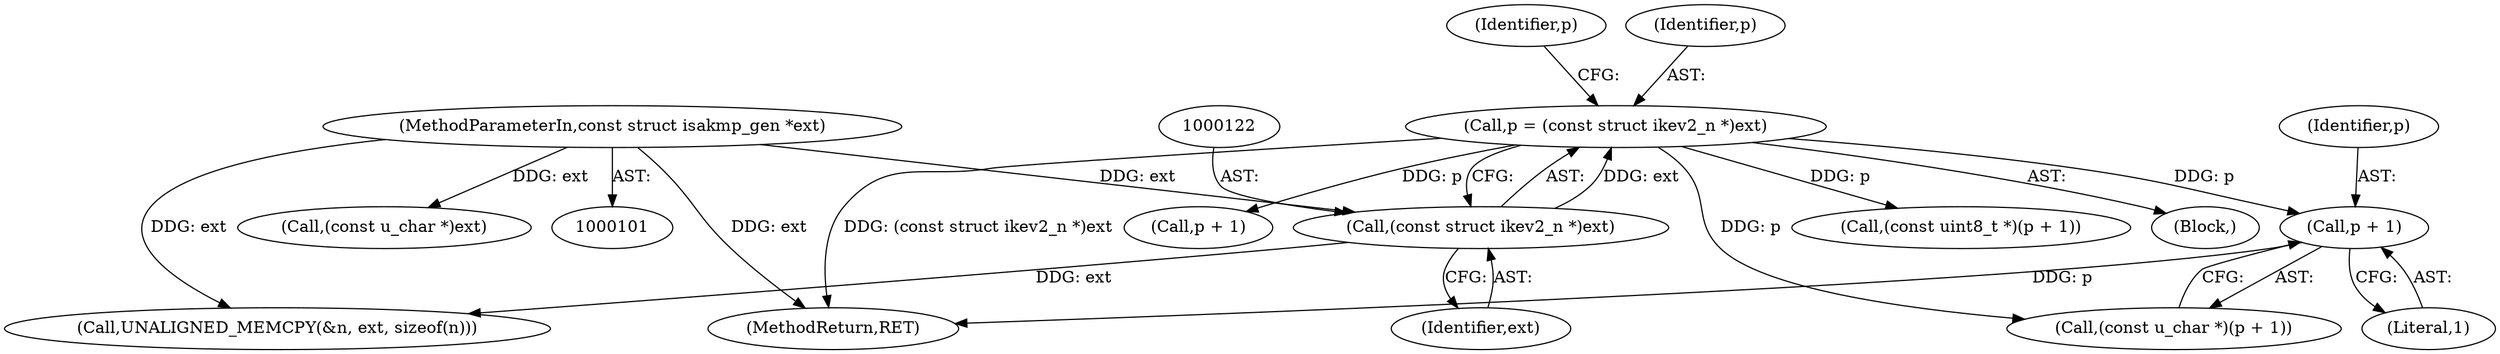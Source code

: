 digraph "0_tcpdump_c2ef693866beae071a24b45c49f9674af1df4028_2@pointer" {
"1000452" [label="(Call,p + 1)"];
"1000119" [label="(Call,p = (const struct ikev2_n *)ext)"];
"1000121" [label="(Call,(const struct ikev2_n *)ext)"];
"1000104" [label="(MethodParameterIn,const struct isakmp_gen *ext)"];
"1000452" [label="(Call,p + 1)"];
"1000450" [label="(Call,(const u_char *)(p + 1))"];
"1000438" [label="(Call,(const uint8_t *)(p + 1))"];
"1000104" [label="(MethodParameterIn,const struct isakmp_gen *ext)"];
"1000111" [label="(Block,)"];
"1000126" [label="(Identifier,p)"];
"1000440" [label="(Call,p + 1)"];
"1000524" [label="(MethodReturn,RET)"];
"1000127" [label="(Call,UNALIGNED_MEMCPY(&n, ext, sizeof(n)))"];
"1000510" [label="(Call,(const u_char *)ext)"];
"1000453" [label="(Identifier,p)"];
"1000120" [label="(Identifier,p)"];
"1000119" [label="(Call,p = (const struct ikev2_n *)ext)"];
"1000121" [label="(Call,(const struct ikev2_n *)ext)"];
"1000123" [label="(Identifier,ext)"];
"1000454" [label="(Literal,1)"];
"1000452" -> "1000450"  [label="AST: "];
"1000452" -> "1000454"  [label="CFG: "];
"1000453" -> "1000452"  [label="AST: "];
"1000454" -> "1000452"  [label="AST: "];
"1000450" -> "1000452"  [label="CFG: "];
"1000452" -> "1000524"  [label="DDG: p"];
"1000119" -> "1000452"  [label="DDG: p"];
"1000119" -> "1000111"  [label="AST: "];
"1000119" -> "1000121"  [label="CFG: "];
"1000120" -> "1000119"  [label="AST: "];
"1000121" -> "1000119"  [label="AST: "];
"1000126" -> "1000119"  [label="CFG: "];
"1000119" -> "1000524"  [label="DDG: (const struct ikev2_n *)ext"];
"1000121" -> "1000119"  [label="DDG: ext"];
"1000119" -> "1000438"  [label="DDG: p"];
"1000119" -> "1000440"  [label="DDG: p"];
"1000119" -> "1000450"  [label="DDG: p"];
"1000121" -> "1000123"  [label="CFG: "];
"1000122" -> "1000121"  [label="AST: "];
"1000123" -> "1000121"  [label="AST: "];
"1000104" -> "1000121"  [label="DDG: ext"];
"1000121" -> "1000127"  [label="DDG: ext"];
"1000104" -> "1000101"  [label="AST: "];
"1000104" -> "1000524"  [label="DDG: ext"];
"1000104" -> "1000127"  [label="DDG: ext"];
"1000104" -> "1000510"  [label="DDG: ext"];
}
